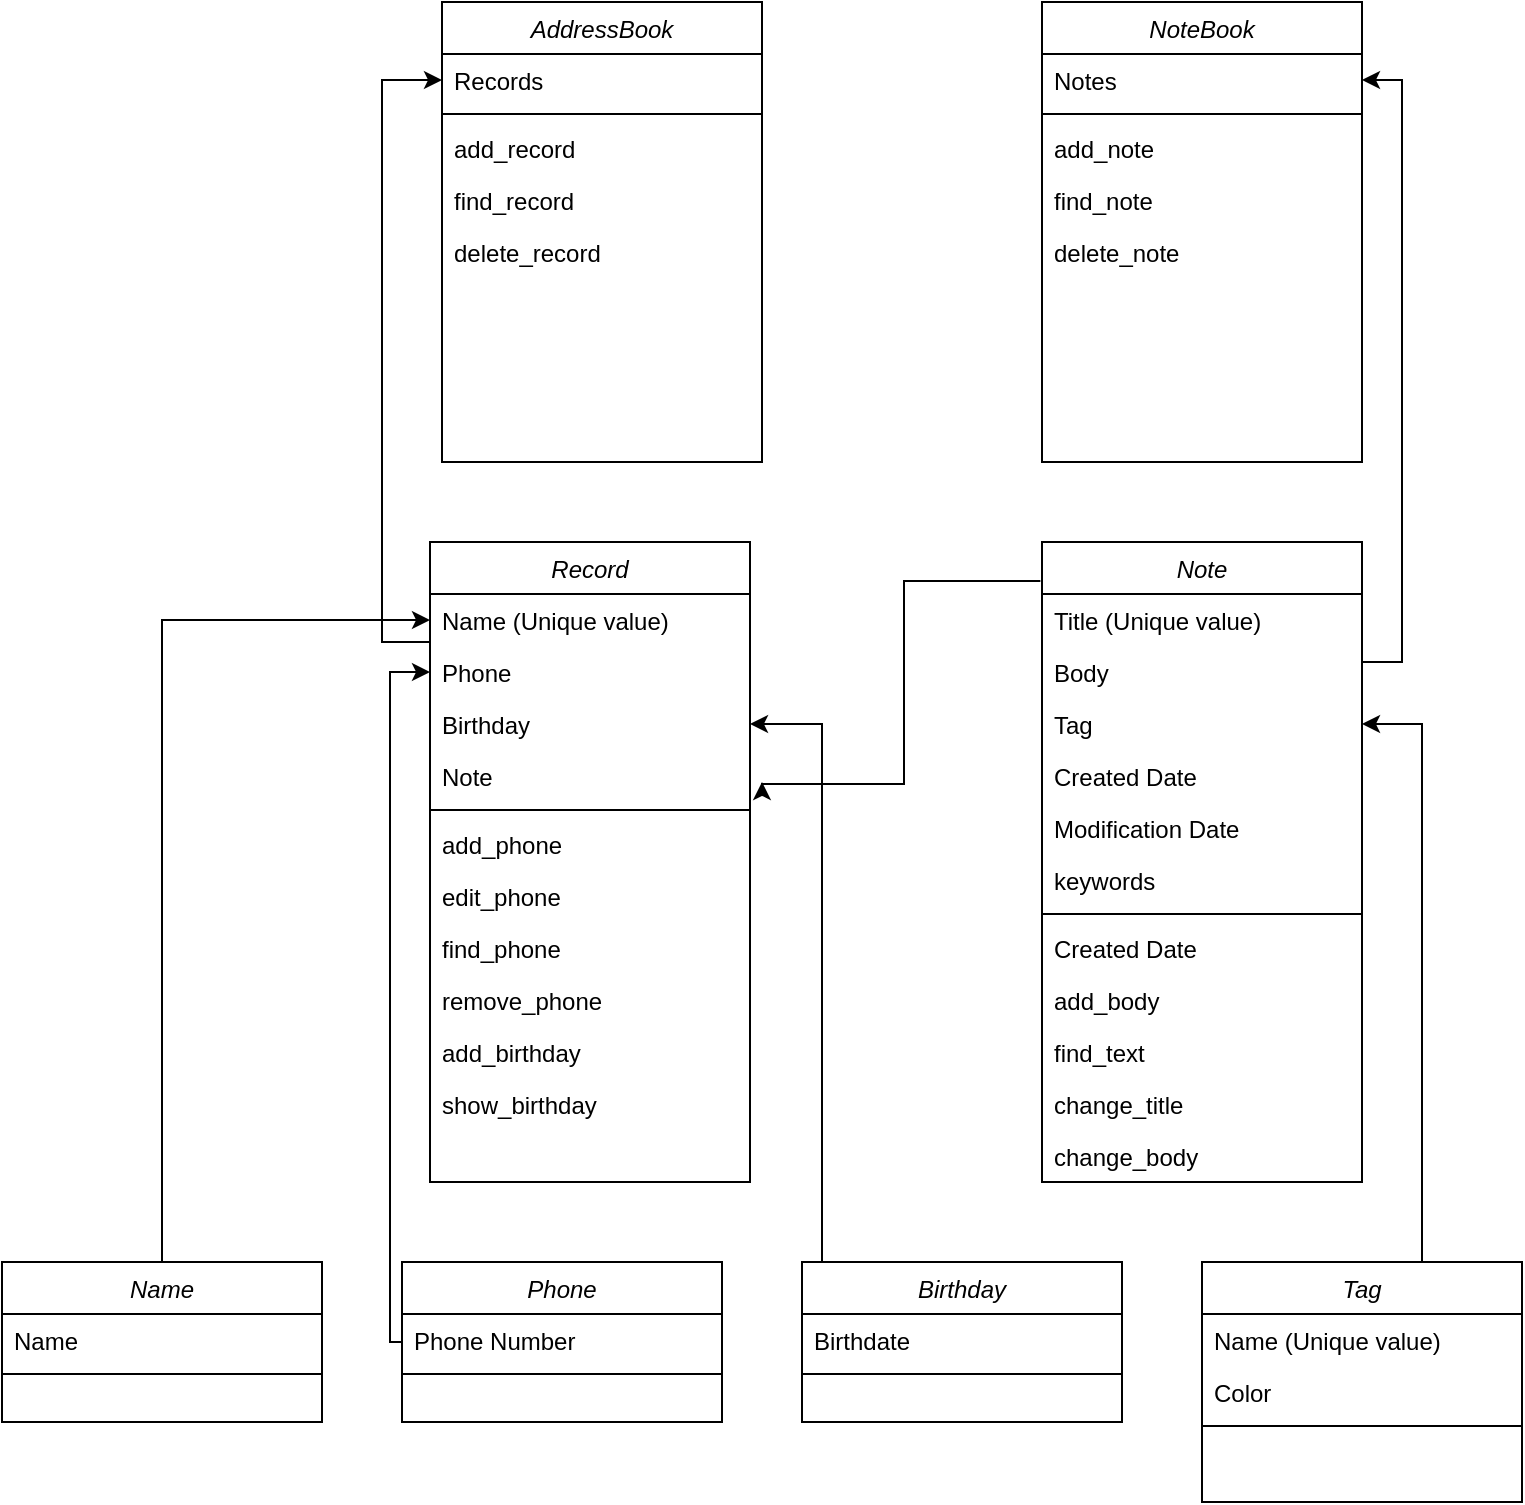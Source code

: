 <mxfile version="24.7.7">
  <diagram id="C5RBs43oDa-KdzZeNtuy" name="Page-1">
    <mxGraphModel dx="553" dy="1508" grid="1" gridSize="10" guides="1" tooltips="1" connect="1" arrows="1" fold="1" page="1" pageScale="1" pageWidth="827" pageHeight="1169" math="0" shadow="0">
      <root>
        <mxCell id="WIyWlLk6GJQsqaUBKTNV-0" />
        <mxCell id="WIyWlLk6GJQsqaUBKTNV-1" parent="WIyWlLk6GJQsqaUBKTNV-0" />
        <mxCell id="RT5_vWD0FZIrRIzfqSI8-41" style="edgeStyle=orthogonalEdgeStyle;rounded=0;orthogonalLoop=1;jettySize=auto;html=1;entryX=0;entryY=0.5;entryDx=0;entryDy=0;" edge="1" parent="WIyWlLk6GJQsqaUBKTNV-1" source="RT5_vWD0FZIrRIzfqSI8-0" target="RT5_vWD0FZIrRIzfqSI8-20">
          <mxGeometry relative="1" as="geometry" />
        </mxCell>
        <mxCell id="RT5_vWD0FZIrRIzfqSI8-0" value="Name" style="swimlane;fontStyle=2;align=center;verticalAlign=top;childLayout=stackLayout;horizontal=1;startSize=26;horizontalStack=0;resizeParent=1;resizeLast=0;collapsible=1;marginBottom=0;rounded=0;shadow=0;strokeWidth=1;" vertex="1" parent="WIyWlLk6GJQsqaUBKTNV-1">
          <mxGeometry x="200" y="-120" width="160" height="80" as="geometry">
            <mxRectangle x="220" y="120" width="160" height="26" as="alternateBounds" />
          </mxGeometry>
        </mxCell>
        <mxCell id="RT5_vWD0FZIrRIzfqSI8-1" value="Name" style="text;align=left;verticalAlign=top;spacingLeft=4;spacingRight=4;overflow=hidden;rotatable=0;points=[[0,0.5],[1,0.5]];portConstraint=eastwest;" vertex="1" parent="RT5_vWD0FZIrRIzfqSI8-0">
          <mxGeometry y="26" width="160" height="26" as="geometry" />
        </mxCell>
        <mxCell id="RT5_vWD0FZIrRIzfqSI8-4" value="" style="line;html=1;strokeWidth=1;align=left;verticalAlign=middle;spacingTop=-1;spacingLeft=3;spacingRight=3;rotatable=0;labelPosition=right;points=[];portConstraint=eastwest;" vertex="1" parent="RT5_vWD0FZIrRIzfqSI8-0">
          <mxGeometry y="52" width="160" height="8" as="geometry" />
        </mxCell>
        <mxCell id="RT5_vWD0FZIrRIzfqSI8-42" style="edgeStyle=orthogonalEdgeStyle;rounded=0;orthogonalLoop=1;jettySize=auto;html=1;entryX=0;entryY=0.5;entryDx=0;entryDy=0;" edge="1" parent="WIyWlLk6GJQsqaUBKTNV-1" source="RT5_vWD0FZIrRIzfqSI8-6" target="RT5_vWD0FZIrRIzfqSI8-21">
          <mxGeometry relative="1" as="geometry">
            <Array as="points">
              <mxPoint x="394" y="-80" />
              <mxPoint x="394" y="-415" />
            </Array>
          </mxGeometry>
        </mxCell>
        <mxCell id="RT5_vWD0FZIrRIzfqSI8-6" value="Phone" style="swimlane;fontStyle=2;align=center;verticalAlign=top;childLayout=stackLayout;horizontal=1;startSize=26;horizontalStack=0;resizeParent=1;resizeLast=0;collapsible=1;marginBottom=0;rounded=0;shadow=0;strokeWidth=1;" vertex="1" parent="WIyWlLk6GJQsqaUBKTNV-1">
          <mxGeometry x="400" y="-120" width="160" height="80" as="geometry">
            <mxRectangle x="220" y="120" width="160" height="26" as="alternateBounds" />
          </mxGeometry>
        </mxCell>
        <mxCell id="RT5_vWD0FZIrRIzfqSI8-8" value="Phone Number" style="text;align=left;verticalAlign=top;spacingLeft=4;spacingRight=4;overflow=hidden;rotatable=0;points=[[0,0.5],[1,0.5]];portConstraint=eastwest;rounded=0;shadow=0;html=0;" vertex="1" parent="RT5_vWD0FZIrRIzfqSI8-6">
          <mxGeometry y="26" width="160" height="26" as="geometry" />
        </mxCell>
        <mxCell id="RT5_vWD0FZIrRIzfqSI8-10" value="" style="line;html=1;strokeWidth=1;align=left;verticalAlign=middle;spacingTop=-1;spacingLeft=3;spacingRight=3;rotatable=0;labelPosition=right;points=[];portConstraint=eastwest;" vertex="1" parent="RT5_vWD0FZIrRIzfqSI8-6">
          <mxGeometry y="52" width="160" height="8" as="geometry" />
        </mxCell>
        <mxCell id="RT5_vWD0FZIrRIzfqSI8-43" style="edgeStyle=orthogonalEdgeStyle;rounded=0;orthogonalLoop=1;jettySize=auto;html=1;entryX=1;entryY=0.5;entryDx=0;entryDy=0;" edge="1" parent="WIyWlLk6GJQsqaUBKTNV-1" source="RT5_vWD0FZIrRIzfqSI8-13" target="RT5_vWD0FZIrRIzfqSI8-22">
          <mxGeometry relative="1" as="geometry">
            <Array as="points">
              <mxPoint x="610" y="-389" />
            </Array>
          </mxGeometry>
        </mxCell>
        <mxCell id="RT5_vWD0FZIrRIzfqSI8-13" value="Birthday" style="swimlane;fontStyle=2;align=center;verticalAlign=top;childLayout=stackLayout;horizontal=1;startSize=26;horizontalStack=0;resizeParent=1;resizeLast=0;collapsible=1;marginBottom=0;rounded=0;shadow=0;strokeWidth=1;" vertex="1" parent="WIyWlLk6GJQsqaUBKTNV-1">
          <mxGeometry x="600" y="-120" width="160" height="80" as="geometry">
            <mxRectangle x="220" y="120" width="160" height="26" as="alternateBounds" />
          </mxGeometry>
        </mxCell>
        <mxCell id="RT5_vWD0FZIrRIzfqSI8-14" value="Birthdate&#xa;" style="text;align=left;verticalAlign=top;spacingLeft=4;spacingRight=4;overflow=hidden;rotatable=0;points=[[0,0.5],[1,0.5]];portConstraint=eastwest;" vertex="1" parent="RT5_vWD0FZIrRIzfqSI8-13">
          <mxGeometry y="26" width="160" height="26" as="geometry" />
        </mxCell>
        <mxCell id="RT5_vWD0FZIrRIzfqSI8-17" value="" style="line;html=1;strokeWidth=1;align=left;verticalAlign=middle;spacingTop=-1;spacingLeft=3;spacingRight=3;rotatable=0;labelPosition=right;points=[];portConstraint=eastwest;" vertex="1" parent="RT5_vWD0FZIrRIzfqSI8-13">
          <mxGeometry y="52" width="160" height="8" as="geometry" />
        </mxCell>
        <mxCell id="RT5_vWD0FZIrRIzfqSI8-44" style="edgeStyle=orthogonalEdgeStyle;rounded=0;orthogonalLoop=1;jettySize=auto;html=1;entryX=0;entryY=0.5;entryDx=0;entryDy=0;" edge="1" parent="WIyWlLk6GJQsqaUBKTNV-1" source="RT5_vWD0FZIrRIzfqSI8-19" target="RT5_vWD0FZIrRIzfqSI8-31">
          <mxGeometry relative="1" as="geometry">
            <Array as="points">
              <mxPoint x="390" y="-430" />
              <mxPoint x="390" y="-711" />
            </Array>
          </mxGeometry>
        </mxCell>
        <mxCell id="RT5_vWD0FZIrRIzfqSI8-19" value="Record" style="swimlane;fontStyle=2;align=center;verticalAlign=top;childLayout=stackLayout;horizontal=1;startSize=26;horizontalStack=0;resizeParent=1;resizeLast=0;collapsible=1;marginBottom=0;rounded=0;shadow=0;strokeWidth=1;" vertex="1" parent="WIyWlLk6GJQsqaUBKTNV-1">
          <mxGeometry x="414" y="-480" width="160" height="320" as="geometry">
            <mxRectangle x="220" y="120" width="160" height="26" as="alternateBounds" />
          </mxGeometry>
        </mxCell>
        <mxCell id="RT5_vWD0FZIrRIzfqSI8-20" value="Name (Unique value)" style="text;align=left;verticalAlign=top;spacingLeft=4;spacingRight=4;overflow=hidden;rotatable=0;points=[[0,0.5],[1,0.5]];portConstraint=eastwest;" vertex="1" parent="RT5_vWD0FZIrRIzfqSI8-19">
          <mxGeometry y="26" width="160" height="26" as="geometry" />
        </mxCell>
        <mxCell id="RT5_vWD0FZIrRIzfqSI8-21" value="Phone" style="text;align=left;verticalAlign=top;spacingLeft=4;spacingRight=4;overflow=hidden;rotatable=0;points=[[0,0.5],[1,0.5]];portConstraint=eastwest;rounded=0;shadow=0;html=0;" vertex="1" parent="RT5_vWD0FZIrRIzfqSI8-19">
          <mxGeometry y="52" width="160" height="26" as="geometry" />
        </mxCell>
        <mxCell id="RT5_vWD0FZIrRIzfqSI8-22" value="Birthday" style="text;align=left;verticalAlign=top;spacingLeft=4;spacingRight=4;overflow=hidden;rotatable=0;points=[[0,0.5],[1,0.5]];portConstraint=eastwest;rounded=0;shadow=0;html=0;" vertex="1" parent="RT5_vWD0FZIrRIzfqSI8-19">
          <mxGeometry y="78" width="160" height="26" as="geometry" />
        </mxCell>
        <mxCell id="RT5_vWD0FZIrRIzfqSI8-61" value="Note" style="text;align=left;verticalAlign=top;spacingLeft=4;spacingRight=4;overflow=hidden;rotatable=0;points=[[0,0.5],[1,0.5]];portConstraint=eastwest;rounded=0;shadow=0;html=0;" vertex="1" parent="RT5_vWD0FZIrRIzfqSI8-19">
          <mxGeometry y="104" width="160" height="26" as="geometry" />
        </mxCell>
        <mxCell id="RT5_vWD0FZIrRIzfqSI8-23" value="" style="line;html=1;strokeWidth=1;align=left;verticalAlign=middle;spacingTop=-1;spacingLeft=3;spacingRight=3;rotatable=0;labelPosition=right;points=[];portConstraint=eastwest;" vertex="1" parent="RT5_vWD0FZIrRIzfqSI8-19">
          <mxGeometry y="130" width="160" height="8" as="geometry" />
        </mxCell>
        <mxCell id="RT5_vWD0FZIrRIzfqSI8-24" value="add_phone" style="text;align=left;verticalAlign=top;spacingLeft=4;spacingRight=4;overflow=hidden;rotatable=0;points=[[0,0.5],[1,0.5]];portConstraint=eastwest;" vertex="1" parent="RT5_vWD0FZIrRIzfqSI8-19">
          <mxGeometry y="138" width="160" height="26" as="geometry" />
        </mxCell>
        <mxCell id="RT5_vWD0FZIrRIzfqSI8-25" value="edit_phone" style="text;align=left;verticalAlign=top;spacingLeft=4;spacingRight=4;overflow=hidden;rotatable=0;points=[[0,0.5],[1,0.5]];portConstraint=eastwest;" vertex="1" parent="RT5_vWD0FZIrRIzfqSI8-19">
          <mxGeometry y="164" width="160" height="26" as="geometry" />
        </mxCell>
        <mxCell id="RT5_vWD0FZIrRIzfqSI8-26" value="find_phone" style="text;align=left;verticalAlign=top;spacingLeft=4;spacingRight=4;overflow=hidden;rotatable=0;points=[[0,0.5],[1,0.5]];portConstraint=eastwest;" vertex="1" parent="RT5_vWD0FZIrRIzfqSI8-19">
          <mxGeometry y="190" width="160" height="26" as="geometry" />
        </mxCell>
        <mxCell id="RT5_vWD0FZIrRIzfqSI8-27" value="remove_phone" style="text;align=left;verticalAlign=top;spacingLeft=4;spacingRight=4;overflow=hidden;rotatable=0;points=[[0,0.5],[1,0.5]];portConstraint=eastwest;" vertex="1" parent="RT5_vWD0FZIrRIzfqSI8-19">
          <mxGeometry y="216" width="160" height="26" as="geometry" />
        </mxCell>
        <mxCell id="RT5_vWD0FZIrRIzfqSI8-28" value="add_birthday" style="text;align=left;verticalAlign=top;spacingLeft=4;spacingRight=4;overflow=hidden;rotatable=0;points=[[0,0.5],[1,0.5]];portConstraint=eastwest;" vertex="1" parent="RT5_vWD0FZIrRIzfqSI8-19">
          <mxGeometry y="242" width="160" height="26" as="geometry" />
        </mxCell>
        <mxCell id="RT5_vWD0FZIrRIzfqSI8-29" value="show_birthday" style="text;align=left;verticalAlign=top;spacingLeft=4;spacingRight=4;overflow=hidden;rotatable=0;points=[[0,0.5],[1,0.5]];portConstraint=eastwest;" vertex="1" parent="RT5_vWD0FZIrRIzfqSI8-19">
          <mxGeometry y="268" width="160" height="26" as="geometry" />
        </mxCell>
        <mxCell id="RT5_vWD0FZIrRIzfqSI8-30" value="AddressBook&#xa;" style="swimlane;fontStyle=2;align=center;verticalAlign=top;childLayout=stackLayout;horizontal=1;startSize=26;horizontalStack=0;resizeParent=1;resizeLast=0;collapsible=1;marginBottom=0;rounded=0;shadow=0;strokeWidth=1;" vertex="1" parent="WIyWlLk6GJQsqaUBKTNV-1">
          <mxGeometry x="420" y="-750" width="160" height="230" as="geometry">
            <mxRectangle x="220" y="120" width="160" height="26" as="alternateBounds" />
          </mxGeometry>
        </mxCell>
        <mxCell id="RT5_vWD0FZIrRIzfqSI8-31" value="Records" style="text;align=left;verticalAlign=top;spacingLeft=4;spacingRight=4;overflow=hidden;rotatable=0;points=[[0,0.5],[1,0.5]];portConstraint=eastwest;" vertex="1" parent="RT5_vWD0FZIrRIzfqSI8-30">
          <mxGeometry y="26" width="160" height="26" as="geometry" />
        </mxCell>
        <mxCell id="RT5_vWD0FZIrRIzfqSI8-34" value="" style="line;html=1;strokeWidth=1;align=left;verticalAlign=middle;spacingTop=-1;spacingLeft=3;spacingRight=3;rotatable=0;labelPosition=right;points=[];portConstraint=eastwest;" vertex="1" parent="RT5_vWD0FZIrRIzfqSI8-30">
          <mxGeometry y="52" width="160" height="8" as="geometry" />
        </mxCell>
        <mxCell id="RT5_vWD0FZIrRIzfqSI8-35" value="add_record" style="text;align=left;verticalAlign=top;spacingLeft=4;spacingRight=4;overflow=hidden;rotatable=0;points=[[0,0.5],[1,0.5]];portConstraint=eastwest;" vertex="1" parent="RT5_vWD0FZIrRIzfqSI8-30">
          <mxGeometry y="60" width="160" height="26" as="geometry" />
        </mxCell>
        <mxCell id="RT5_vWD0FZIrRIzfqSI8-36" value="find_record" style="text;align=left;verticalAlign=top;spacingLeft=4;spacingRight=4;overflow=hidden;rotatable=0;points=[[0,0.5],[1,0.5]];portConstraint=eastwest;" vertex="1" parent="RT5_vWD0FZIrRIzfqSI8-30">
          <mxGeometry y="86" width="160" height="26" as="geometry" />
        </mxCell>
        <mxCell id="RT5_vWD0FZIrRIzfqSI8-37" value="delete_record" style="text;align=left;verticalAlign=top;spacingLeft=4;spacingRight=4;overflow=hidden;rotatable=0;points=[[0,0.5],[1,0.5]];portConstraint=eastwest;" vertex="1" parent="RT5_vWD0FZIrRIzfqSI8-30">
          <mxGeometry y="112" width="160" height="26" as="geometry" />
        </mxCell>
        <mxCell id="RT5_vWD0FZIrRIzfqSI8-62" style="edgeStyle=orthogonalEdgeStyle;rounded=0;orthogonalLoop=1;jettySize=auto;html=1;exitX=-0.005;exitY=0.061;exitDx=0;exitDy=0;exitPerimeter=0;" edge="1" parent="WIyWlLk6GJQsqaUBKTNV-1" source="RT5_vWD0FZIrRIzfqSI8-45">
          <mxGeometry relative="1" as="geometry">
            <mxPoint x="580" y="-360" as="targetPoint" />
            <Array as="points">
              <mxPoint x="719" y="-460" />
              <mxPoint x="651" y="-460" />
              <mxPoint x="651" y="-359" />
              <mxPoint x="580" y="-359" />
            </Array>
          </mxGeometry>
        </mxCell>
        <mxCell id="RT5_vWD0FZIrRIzfqSI8-73" style="edgeStyle=orthogonalEdgeStyle;rounded=0;orthogonalLoop=1;jettySize=auto;html=1;entryX=1;entryY=0.5;entryDx=0;entryDy=0;" edge="1" parent="WIyWlLk6GJQsqaUBKTNV-1" source="RT5_vWD0FZIrRIzfqSI8-45" target="RT5_vWD0FZIrRIzfqSI8-65">
          <mxGeometry relative="1" as="geometry">
            <Array as="points">
              <mxPoint x="900" y="-420" />
              <mxPoint x="900" y="-711" />
            </Array>
          </mxGeometry>
        </mxCell>
        <mxCell id="RT5_vWD0FZIrRIzfqSI8-45" value="Note" style="swimlane;fontStyle=2;align=center;verticalAlign=top;childLayout=stackLayout;horizontal=1;startSize=26;horizontalStack=0;resizeParent=1;resizeLast=0;collapsible=1;marginBottom=0;rounded=0;shadow=0;strokeWidth=1;" vertex="1" parent="WIyWlLk6GJQsqaUBKTNV-1">
          <mxGeometry x="720" y="-480" width="160" height="320" as="geometry">
            <mxRectangle x="220" y="120" width="160" height="26" as="alternateBounds" />
          </mxGeometry>
        </mxCell>
        <mxCell id="RT5_vWD0FZIrRIzfqSI8-46" value="Title (Unique value)" style="text;align=left;verticalAlign=top;spacingLeft=4;spacingRight=4;overflow=hidden;rotatable=0;points=[[0,0.5],[1,0.5]];portConstraint=eastwest;" vertex="1" parent="RT5_vWD0FZIrRIzfqSI8-45">
          <mxGeometry y="26" width="160" height="26" as="geometry" />
        </mxCell>
        <mxCell id="RT5_vWD0FZIrRIzfqSI8-56" value="Body" style="text;align=left;verticalAlign=top;spacingLeft=4;spacingRight=4;overflow=hidden;rotatable=0;points=[[0,0.5],[1,0.5]];portConstraint=eastwest;" vertex="1" parent="RT5_vWD0FZIrRIzfqSI8-45">
          <mxGeometry y="52" width="160" height="26" as="geometry" />
        </mxCell>
        <mxCell id="RT5_vWD0FZIrRIzfqSI8-57" value="Tag" style="text;align=left;verticalAlign=top;spacingLeft=4;spacingRight=4;overflow=hidden;rotatable=0;points=[[0,0.5],[1,0.5]];portConstraint=eastwest;" vertex="1" parent="RT5_vWD0FZIrRIzfqSI8-45">
          <mxGeometry y="78" width="160" height="26" as="geometry" />
        </mxCell>
        <mxCell id="RT5_vWD0FZIrRIzfqSI8-81" value="Created Date" style="text;align=left;verticalAlign=top;spacingLeft=4;spacingRight=4;overflow=hidden;rotatable=0;points=[[0,0.5],[1,0.5]];portConstraint=eastwest;" vertex="1" parent="RT5_vWD0FZIrRIzfqSI8-45">
          <mxGeometry y="104" width="160" height="26" as="geometry" />
        </mxCell>
        <mxCell id="RT5_vWD0FZIrRIzfqSI8-48" value="Modification Date" style="text;align=left;verticalAlign=top;spacingLeft=4;spacingRight=4;overflow=hidden;rotatable=0;points=[[0,0.5],[1,0.5]];portConstraint=eastwest;" vertex="1" parent="RT5_vWD0FZIrRIzfqSI8-45">
          <mxGeometry y="130" width="160" height="26" as="geometry" />
        </mxCell>
        <mxCell id="RT5_vWD0FZIrRIzfqSI8-83" value="keywords" style="text;align=left;verticalAlign=top;spacingLeft=4;spacingRight=4;overflow=hidden;rotatable=0;points=[[0,0.5],[1,0.5]];portConstraint=eastwest;" vertex="1" parent="RT5_vWD0FZIrRIzfqSI8-45">
          <mxGeometry y="156" width="160" height="26" as="geometry" />
        </mxCell>
        <mxCell id="RT5_vWD0FZIrRIzfqSI8-47" value="" style="line;html=1;strokeWidth=1;align=left;verticalAlign=middle;spacingTop=-1;spacingLeft=3;spacingRight=3;rotatable=0;labelPosition=right;points=[];portConstraint=eastwest;" vertex="1" parent="RT5_vWD0FZIrRIzfqSI8-45">
          <mxGeometry y="182" width="160" height="8" as="geometry" />
        </mxCell>
        <mxCell id="RT5_vWD0FZIrRIzfqSI8-82" value="Created Date" style="text;align=left;verticalAlign=top;spacingLeft=4;spacingRight=4;overflow=hidden;rotatable=0;points=[[0,0.5],[1,0.5]];portConstraint=eastwest;" vertex="1" parent="RT5_vWD0FZIrRIzfqSI8-45">
          <mxGeometry y="190" width="160" height="26" as="geometry" />
        </mxCell>
        <mxCell id="RT5_vWD0FZIrRIzfqSI8-49" value="add_body" style="text;align=left;verticalAlign=top;spacingLeft=4;spacingRight=4;overflow=hidden;rotatable=0;points=[[0,0.5],[1,0.5]];portConstraint=eastwest;" vertex="1" parent="RT5_vWD0FZIrRIzfqSI8-45">
          <mxGeometry y="216" width="160" height="26" as="geometry" />
        </mxCell>
        <mxCell id="RT5_vWD0FZIrRIzfqSI8-50" value="find_text" style="text;align=left;verticalAlign=top;spacingLeft=4;spacingRight=4;overflow=hidden;rotatable=0;points=[[0,0.5],[1,0.5]];portConstraint=eastwest;" vertex="1" parent="RT5_vWD0FZIrRIzfqSI8-45">
          <mxGeometry y="242" width="160" height="26" as="geometry" />
        </mxCell>
        <mxCell id="RT5_vWD0FZIrRIzfqSI8-51" value="change_title" style="text;align=left;verticalAlign=top;spacingLeft=4;spacingRight=4;overflow=hidden;rotatable=0;points=[[0,0.5],[1,0.5]];portConstraint=eastwest;" vertex="1" parent="RT5_vWD0FZIrRIzfqSI8-45">
          <mxGeometry y="268" width="160" height="26" as="geometry" />
        </mxCell>
        <mxCell id="RT5_vWD0FZIrRIzfqSI8-59" value="change_body" style="text;align=left;verticalAlign=top;spacingLeft=4;spacingRight=4;overflow=hidden;rotatable=0;points=[[0,0.5],[1,0.5]];portConstraint=eastwest;" vertex="1" parent="RT5_vWD0FZIrRIzfqSI8-45">
          <mxGeometry y="294" width="160" height="26" as="geometry" />
        </mxCell>
        <mxCell id="RT5_vWD0FZIrRIzfqSI8-58" style="edgeStyle=orthogonalEdgeStyle;rounded=0;orthogonalLoop=1;jettySize=auto;html=1;exitX=0.5;exitY=0;exitDx=0;exitDy=0;entryX=1;entryY=0.5;entryDx=0;entryDy=0;" edge="1" parent="WIyWlLk6GJQsqaUBKTNV-1" source="RT5_vWD0FZIrRIzfqSI8-52" target="RT5_vWD0FZIrRIzfqSI8-57">
          <mxGeometry relative="1" as="geometry">
            <Array as="points">
              <mxPoint x="910" y="-120" />
              <mxPoint x="910" y="-389" />
            </Array>
          </mxGeometry>
        </mxCell>
        <mxCell id="RT5_vWD0FZIrRIzfqSI8-52" value="Tag" style="swimlane;fontStyle=2;align=center;verticalAlign=top;childLayout=stackLayout;horizontal=1;startSize=26;horizontalStack=0;resizeParent=1;resizeLast=0;collapsible=1;marginBottom=0;rounded=0;shadow=0;strokeWidth=1;" vertex="1" parent="WIyWlLk6GJQsqaUBKTNV-1">
          <mxGeometry x="800" y="-120" width="160" height="120" as="geometry">
            <mxRectangle x="220" y="120" width="160" height="26" as="alternateBounds" />
          </mxGeometry>
        </mxCell>
        <mxCell id="RT5_vWD0FZIrRIzfqSI8-53" value="Name (Unique value)" style="text;align=left;verticalAlign=top;spacingLeft=4;spacingRight=4;overflow=hidden;rotatable=0;points=[[0,0.5],[1,0.5]];portConstraint=eastwest;" vertex="1" parent="RT5_vWD0FZIrRIzfqSI8-52">
          <mxGeometry y="26" width="160" height="26" as="geometry" />
        </mxCell>
        <mxCell id="RT5_vWD0FZIrRIzfqSI8-55" value="Color" style="text;align=left;verticalAlign=top;spacingLeft=4;spacingRight=4;overflow=hidden;rotatable=0;points=[[0,0.5],[1,0.5]];portConstraint=eastwest;" vertex="1" parent="RT5_vWD0FZIrRIzfqSI8-52">
          <mxGeometry y="52" width="160" height="26" as="geometry" />
        </mxCell>
        <mxCell id="RT5_vWD0FZIrRIzfqSI8-54" value="" style="line;html=1;strokeWidth=1;align=left;verticalAlign=middle;spacingTop=-1;spacingLeft=3;spacingRight=3;rotatable=0;labelPosition=right;points=[];portConstraint=eastwest;" vertex="1" parent="RT5_vWD0FZIrRIzfqSI8-52">
          <mxGeometry y="78" width="160" height="8" as="geometry" />
        </mxCell>
        <mxCell id="RT5_vWD0FZIrRIzfqSI8-64" value="NoteBook" style="swimlane;fontStyle=2;align=center;verticalAlign=top;childLayout=stackLayout;horizontal=1;startSize=26;horizontalStack=0;resizeParent=1;resizeLast=0;collapsible=1;marginBottom=0;rounded=0;shadow=0;strokeWidth=1;" vertex="1" parent="WIyWlLk6GJQsqaUBKTNV-1">
          <mxGeometry x="720" y="-750" width="160" height="230" as="geometry">
            <mxRectangle x="220" y="120" width="160" height="26" as="alternateBounds" />
          </mxGeometry>
        </mxCell>
        <mxCell id="RT5_vWD0FZIrRIzfqSI8-65" value="Notes" style="text;align=left;verticalAlign=top;spacingLeft=4;spacingRight=4;overflow=hidden;rotatable=0;points=[[0,0.5],[1,0.5]];portConstraint=eastwest;" vertex="1" parent="RT5_vWD0FZIrRIzfqSI8-64">
          <mxGeometry y="26" width="160" height="26" as="geometry" />
        </mxCell>
        <mxCell id="RT5_vWD0FZIrRIzfqSI8-68" value="" style="line;html=1;strokeWidth=1;align=left;verticalAlign=middle;spacingTop=-1;spacingLeft=3;spacingRight=3;rotatable=0;labelPosition=right;points=[];portConstraint=eastwest;" vertex="1" parent="RT5_vWD0FZIrRIzfqSI8-64">
          <mxGeometry y="52" width="160" height="8" as="geometry" />
        </mxCell>
        <mxCell id="RT5_vWD0FZIrRIzfqSI8-69" value="add_note" style="text;align=left;verticalAlign=top;spacingLeft=4;spacingRight=4;overflow=hidden;rotatable=0;points=[[0,0.5],[1,0.5]];portConstraint=eastwest;" vertex="1" parent="RT5_vWD0FZIrRIzfqSI8-64">
          <mxGeometry y="60" width="160" height="26" as="geometry" />
        </mxCell>
        <mxCell id="RT5_vWD0FZIrRIzfqSI8-71" value="find_note&#xa;" style="text;align=left;verticalAlign=top;spacingLeft=4;spacingRight=4;overflow=hidden;rotatable=0;points=[[0,0.5],[1,0.5]];portConstraint=eastwest;" vertex="1" parent="RT5_vWD0FZIrRIzfqSI8-64">
          <mxGeometry y="86" width="160" height="26" as="geometry" />
        </mxCell>
        <mxCell id="RT5_vWD0FZIrRIzfqSI8-70" value="delete_note" style="text;align=left;verticalAlign=top;spacingLeft=4;spacingRight=4;overflow=hidden;rotatable=0;points=[[0,0.5],[1,0.5]];portConstraint=eastwest;" vertex="1" parent="RT5_vWD0FZIrRIzfqSI8-64">
          <mxGeometry y="112" width="160" height="26" as="geometry" />
        </mxCell>
      </root>
    </mxGraphModel>
  </diagram>
</mxfile>
